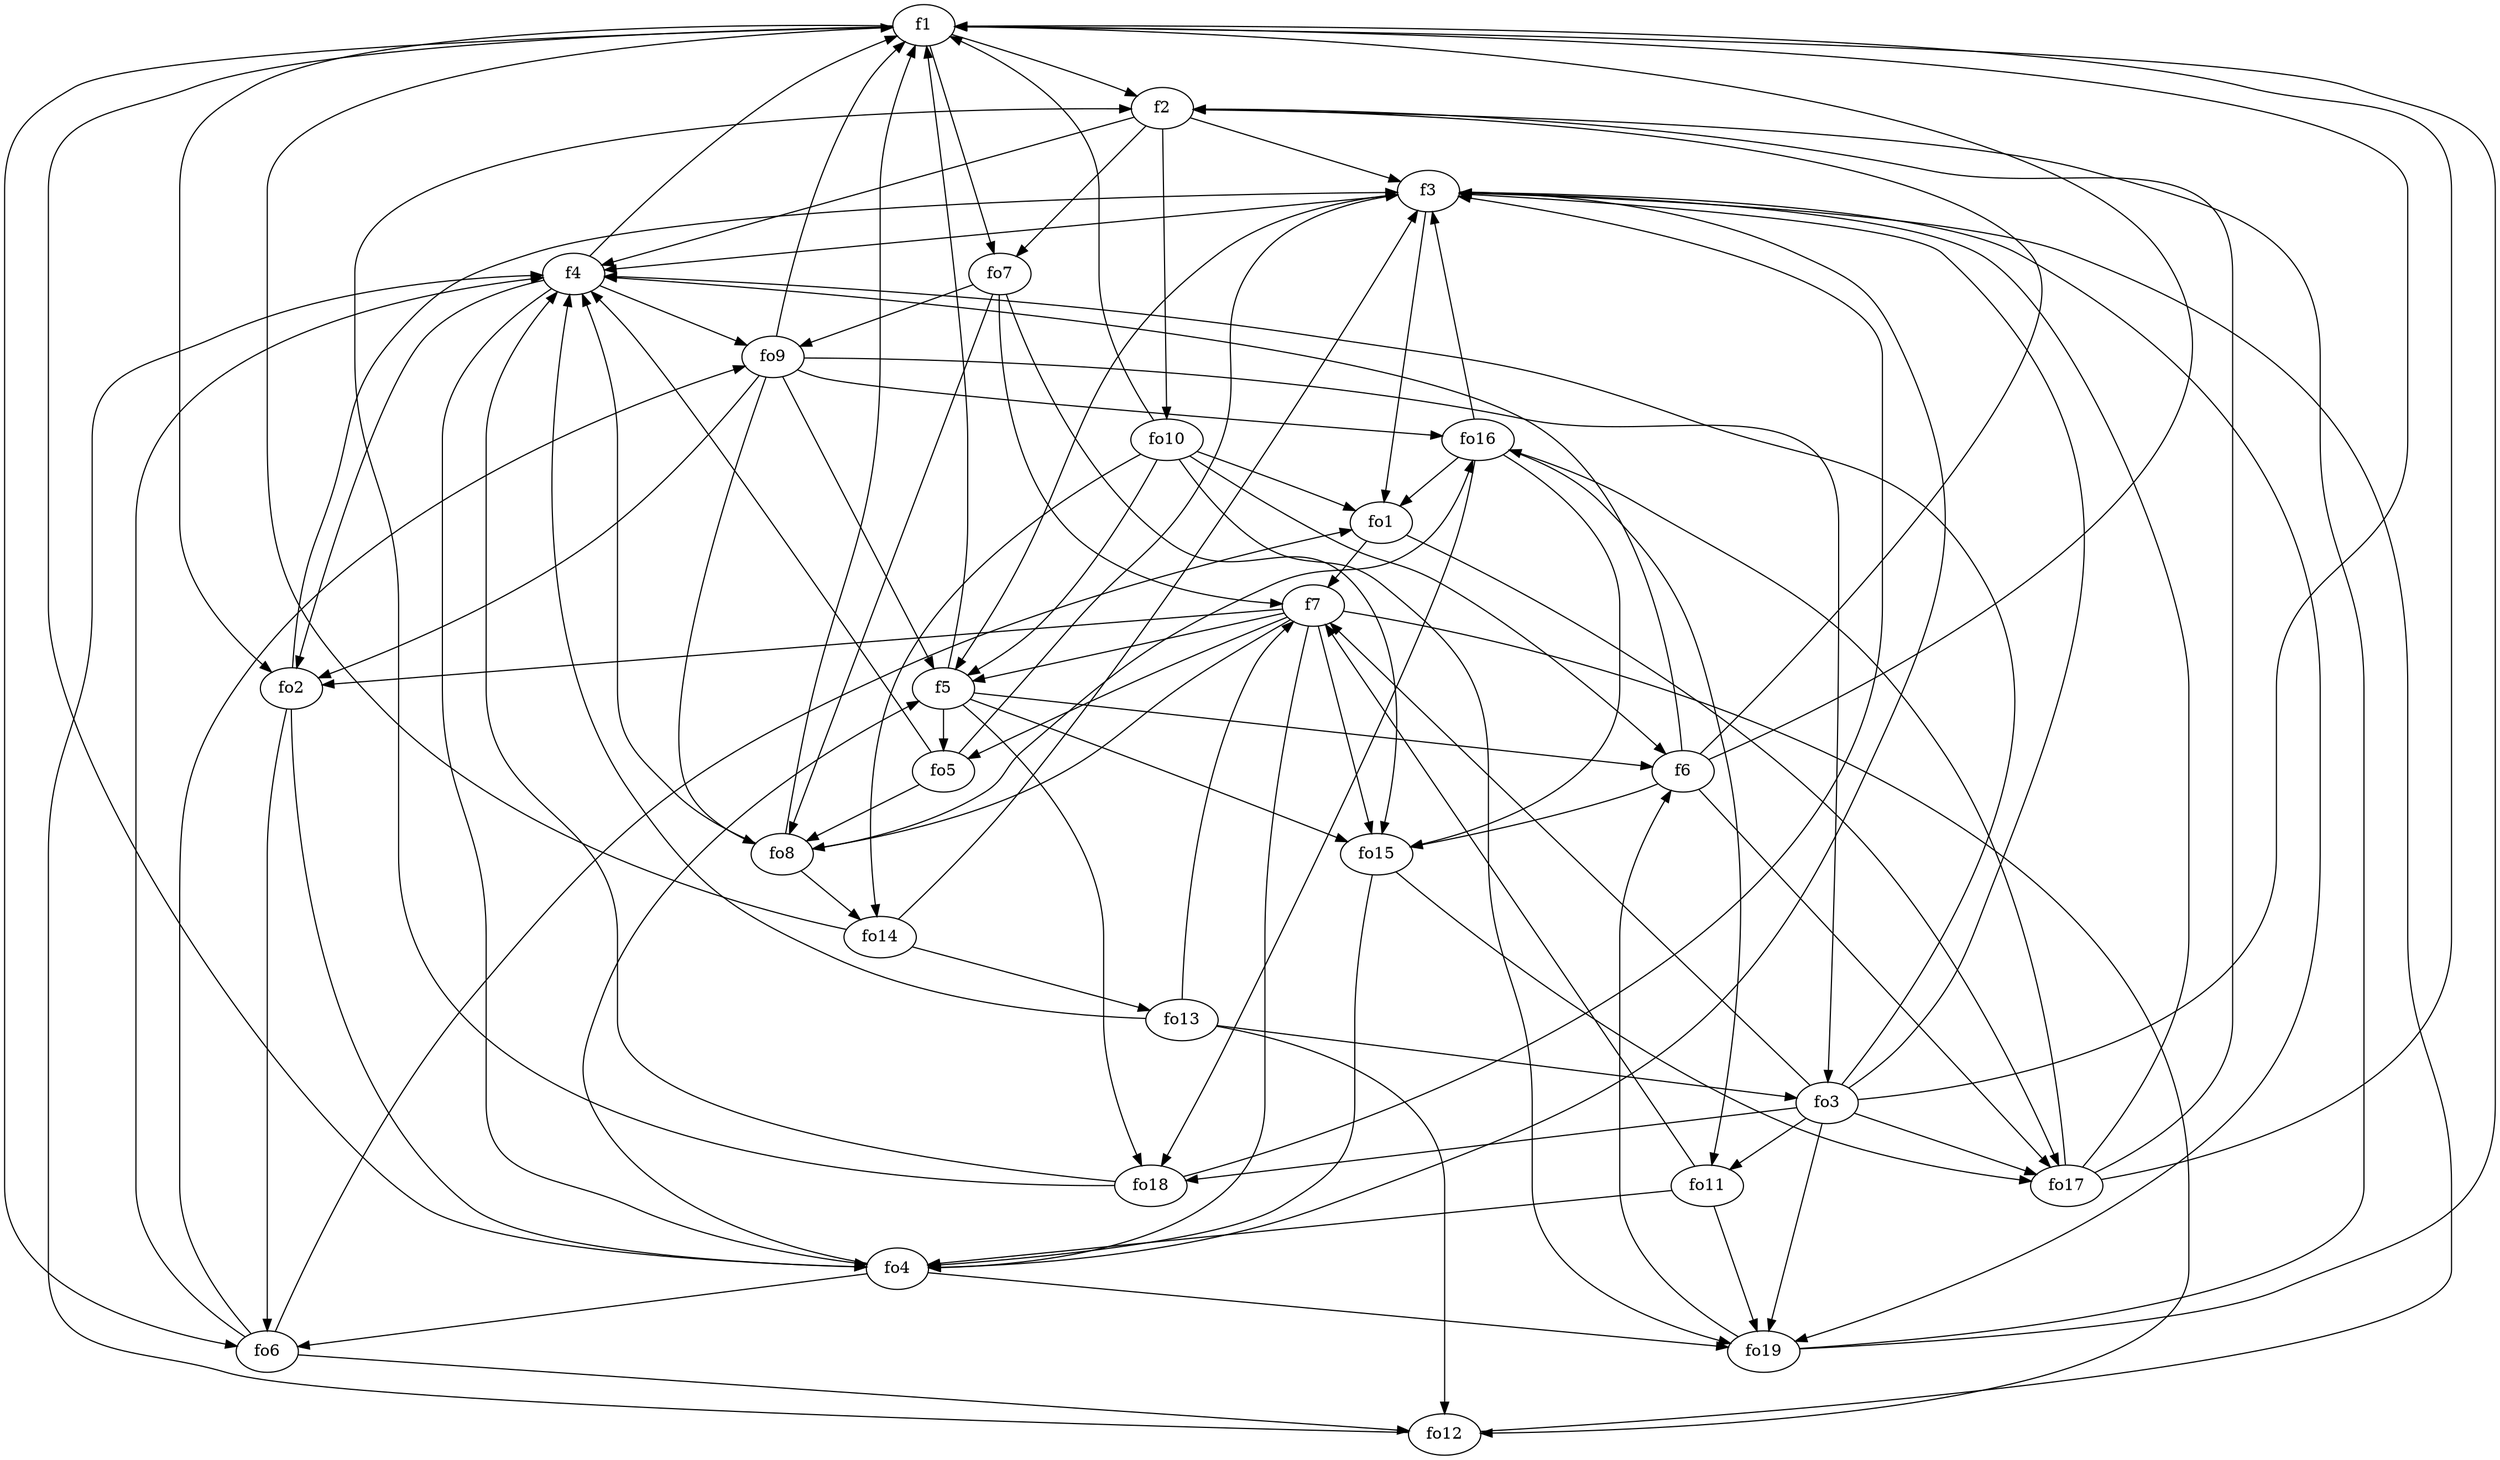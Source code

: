 strict digraph  {
f1;
f2;
f3;
f4;
f5;
f6;
f7;
fo1;
fo2;
fo3;
fo4;
fo5;
fo6;
fo7;
fo8;
fo9;
fo10;
fo11;
fo12;
fo13;
fo14;
fo15;
fo16;
fo17;
fo18;
fo19;
f1 -> f2  [weight=2];
f1 -> fo4  [weight=2];
f1 -> fo7  [weight=2];
f1 -> fo6  [weight=2];
f1 -> fo2  [weight=2];
f2 -> f3  [weight=2];
f2 -> fo10  [weight=2];
f2 -> fo7  [weight=2];
f2 -> f4  [weight=2];
f3 -> fo4  [weight=2];
f3 -> f4  [weight=2];
f3 -> fo19  [weight=2];
f3 -> fo1  [weight=2];
f3 -> f5  [weight=2];
f4 -> f1  [weight=2];
f4 -> fo9  [weight=2];
f4 -> fo2  [weight=2];
f4 -> fo4  [weight=2];
f5 -> fo5  [weight=2];
f5 -> fo15  [weight=2];
f5 -> fo18  [weight=2];
f5 -> f6  [weight=2];
f5 -> f1  [weight=2];
f6 -> f1  [weight=2];
f6 -> fo15  [weight=2];
f6 -> fo17  [weight=2];
f6 -> f4  [weight=2];
f6 -> f2  [weight=2];
f7 -> fo5  [weight=2];
f7 -> fo4  [weight=2];
f7 -> f5  [weight=2];
f7 -> fo8  [weight=2];
f7 -> fo2  [weight=2];
f7 -> fo15  [weight=2];
f7 -> fo12  [weight=2];
fo1 -> fo17  [weight=2];
fo1 -> f7  [weight=2];
fo2 -> fo4  [weight=2];
fo2 -> fo6  [weight=2];
fo2 -> f3  [weight=2];
fo3 -> fo18  [weight=2];
fo3 -> f7  [weight=2];
fo3 -> fo17  [weight=2];
fo3 -> f1  [weight=2];
fo3 -> fo19  [weight=2];
fo3 -> f3  [weight=2];
fo3 -> fo11  [weight=2];
fo3 -> f4  [weight=2];
fo4 -> fo19  [weight=2];
fo4 -> fo6  [weight=2];
fo4 -> f5  [weight=2];
fo5 -> f3  [weight=2];
fo5 -> f4  [weight=2];
fo5 -> fo8  [weight=2];
fo6 -> fo9  [weight=2];
fo6 -> f4  [weight=2];
fo6 -> fo1  [weight=2];
fo6 -> fo12  [weight=2];
fo7 -> fo9  [weight=2];
fo7 -> fo15  [weight=2];
fo7 -> f7  [weight=2];
fo7 -> fo8  [weight=2];
fo8 -> fo14  [weight=2];
fo8 -> f1  [weight=2];
fo8 -> f4  [weight=2];
fo8 -> fo16  [weight=2];
fo9 -> fo2  [weight=2];
fo9 -> f1  [weight=2];
fo9 -> f5  [weight=2];
fo9 -> fo8  [weight=2];
fo9 -> fo16  [weight=2];
fo9 -> fo3  [weight=2];
fo10 -> f1  [weight=2];
fo10 -> fo1  [weight=2];
fo10 -> fo14  [weight=2];
fo10 -> fo19  [weight=2];
fo10 -> f6  [weight=2];
fo10 -> f5  [weight=2];
fo11 -> f7  [weight=2];
fo11 -> fo4  [weight=2];
fo11 -> fo19  [weight=2];
fo12 -> f3  [weight=2];
fo12 -> f4  [weight=2];
fo13 -> fo12  [weight=2];
fo13 -> f4  [weight=2];
fo13 -> f7  [weight=2];
fo13 -> fo3  [weight=2];
fo14 -> fo13  [weight=2];
fo14 -> f1  [weight=2];
fo14 -> f3  [weight=2];
fo15 -> fo17  [weight=2];
fo15 -> fo4  [weight=2];
fo16 -> fo1  [weight=2];
fo16 -> fo11  [weight=2];
fo16 -> f3  [weight=2];
fo16 -> fo15  [weight=2];
fo16 -> fo18  [weight=2];
fo17 -> fo16  [weight=2];
fo17 -> f3  [weight=2];
fo17 -> f2  [weight=2];
fo17 -> f1  [weight=2];
fo18 -> f2  [weight=2];
fo18 -> f3  [weight=2];
fo18 -> f4  [weight=2];
fo19 -> f6  [weight=2];
fo19 -> f1  [weight=2];
fo19 -> f2  [weight=2];
}
